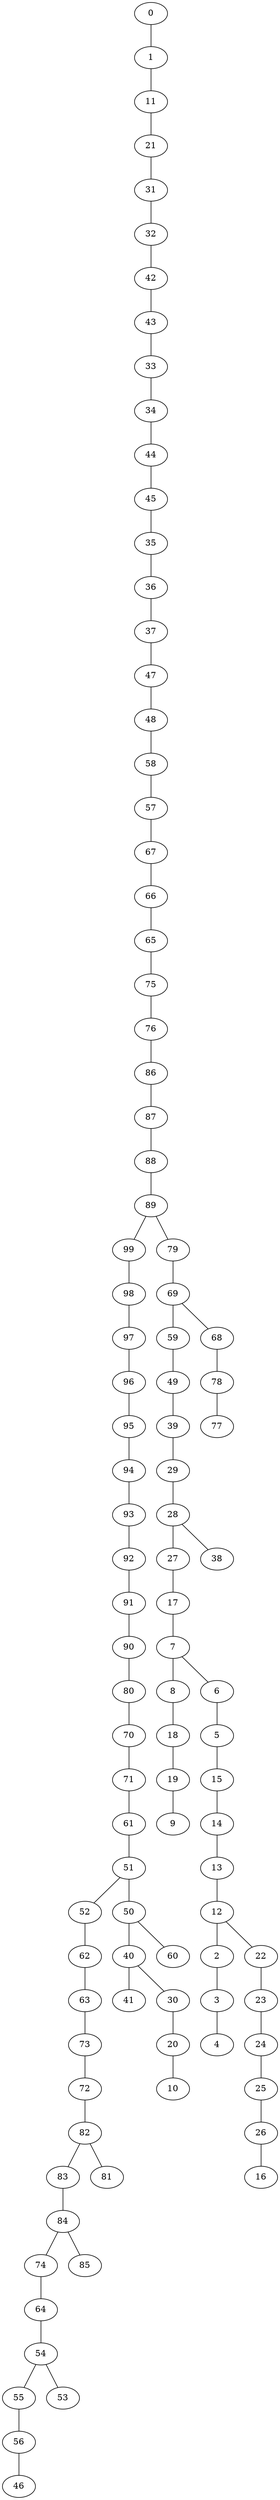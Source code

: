 graph{
51 -- 52;
44 -- 45;
88 -- 89;
83 -- 84;
76 -- 86;
13 -- 12;
26 -- 16;
32 -- 42;
75 -- 76;
98 -- 97;
0 -- 1;
8 -- 18;
36 -- 37;
96 -- 95;
35 -- 36;
99 -- 98;
92 -- 91;
31 -- 32;
3 -- 4;
1 -- 11;
12 -- 2;
43 -- 33;
97 -- 96;
12 -- 22;
86 -- 87;
7 -- 8;
52 -- 62;
34 -- 44;
93 -- 92;
89 -- 99;
82 -- 83;
25 -- 26;
62 -- 63;
22 -- 23;
21 -- 31;
95 -- 94;
42 -- 43;
2 -- 3;
94 -- 93;
72 -- 82;
11 -- 21;
24 -- 25;
45 -- 35;
23 -- 24;
63 -- 73;
91 -- 90;
37 -- 47;
87 -- 88;
73 -- 72;
33 -- 34;
55 -- 56;
14 -- 13;
59 -- 49;
78 -- 77;
84 -- 74;
18 -- 19;
48 -- 58;
79 -- 69;
50 -- 40;
5 -- 15;
67 -- 66;
71 -- 61;
69 -- 68;
47 -- 48;
66 -- 65;
27 -- 17;
49 -- 39;
54 -- 55;
19 -- 9;
82 -- 81;
40 -- 41;
84 -- 85;
65 -- 75;
50 -- 60;
7 -- 6;
61 -- 51;
89 -- 79;
56 -- 46;
69 -- 59;
39 -- 29;
15 -- 14;
40 -- 30;
51 -- 50;
17 -- 7;
28 -- 27;
74 -- 64;
57 -- 67;
68 -- 78;
20 -- 10;
29 -- 28;
54 -- 53;
58 -- 57;
30 -- 20;
6 -- 5;
80 -- 70;
70 -- 71;
64 -- 54;
90 -- 80;
28 -- 38;
}
